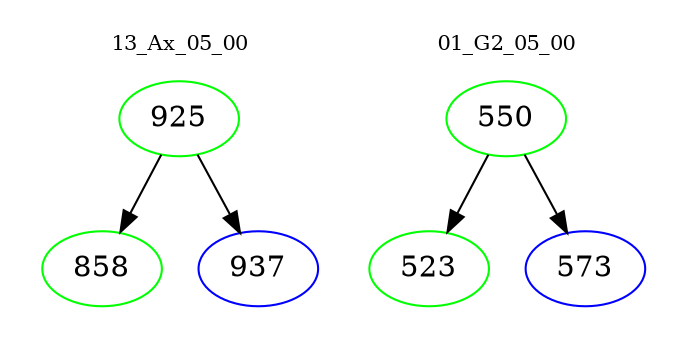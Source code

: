 digraph{
subgraph cluster_0 {
color = white
label = "13_Ax_05_00";
fontsize=10;
T0_925 [label="925", color="green"]
T0_925 -> T0_858 [color="black"]
T0_858 [label="858", color="green"]
T0_925 -> T0_937 [color="black"]
T0_937 [label="937", color="blue"]
}
subgraph cluster_1 {
color = white
label = "01_G2_05_00";
fontsize=10;
T1_550 [label="550", color="green"]
T1_550 -> T1_523 [color="black"]
T1_523 [label="523", color="green"]
T1_550 -> T1_573 [color="black"]
T1_573 [label="573", color="blue"]
}
}

